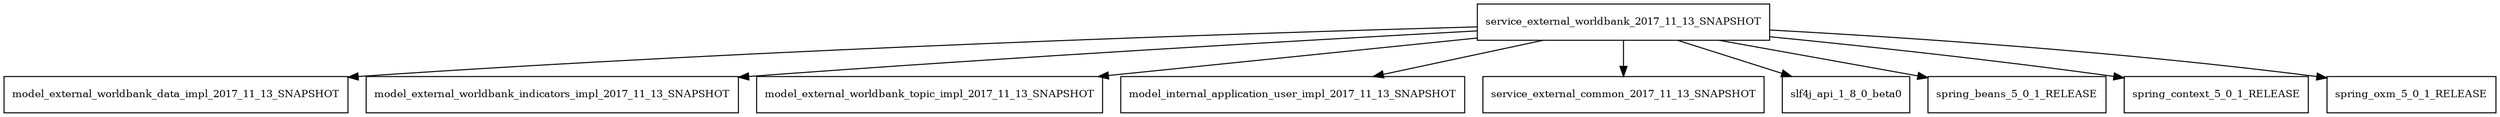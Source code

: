 digraph service_external_worldbank_2017_11_13_SNAPSHOT_dependencies {
  node [shape = box, fontsize=10.0];
  service_external_worldbank_2017_11_13_SNAPSHOT -> model_external_worldbank_data_impl_2017_11_13_SNAPSHOT;
  service_external_worldbank_2017_11_13_SNAPSHOT -> model_external_worldbank_indicators_impl_2017_11_13_SNAPSHOT;
  service_external_worldbank_2017_11_13_SNAPSHOT -> model_external_worldbank_topic_impl_2017_11_13_SNAPSHOT;
  service_external_worldbank_2017_11_13_SNAPSHOT -> model_internal_application_user_impl_2017_11_13_SNAPSHOT;
  service_external_worldbank_2017_11_13_SNAPSHOT -> service_external_common_2017_11_13_SNAPSHOT;
  service_external_worldbank_2017_11_13_SNAPSHOT -> slf4j_api_1_8_0_beta0;
  service_external_worldbank_2017_11_13_SNAPSHOT -> spring_beans_5_0_1_RELEASE;
  service_external_worldbank_2017_11_13_SNAPSHOT -> spring_context_5_0_1_RELEASE;
  service_external_worldbank_2017_11_13_SNAPSHOT -> spring_oxm_5_0_1_RELEASE;
}
